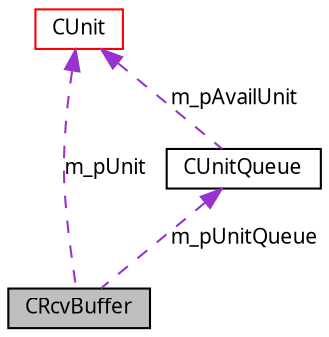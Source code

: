 digraph G
{
  bgcolor="transparent";
  edge [fontname="FreeSans.ttf",fontsize=10,labelfontname="FreeSans.ttf",labelfontsize=10];
  node [fontname="FreeSans.ttf",fontsize=10,shape=record];
  Node1 [label="CRcvBuffer",height=0.2,width=0.4,color="black", fillcolor="grey75", style="filled" fontcolor="black"];
  Node2 -> Node1 [dir=back,color="darkorchid3",fontsize=10,style="dashed",label="m_pUnit",fontname="FreeSans.ttf"];
  Node2 [label="CUnit",height=0.2,width=0.4,color="red",URL="$structCUnit.html"];
  Node3 -> Node1 [dir=back,color="darkorchid3",fontsize=10,style="dashed",label="m_pUnitQueue",fontname="FreeSans.ttf"];
  Node3 [label="CUnitQueue",height=0.2,width=0.4,color="black",URL="$classCUnitQueue.html"];
  Node2 -> Node3 [dir=back,color="darkorchid3",fontsize=10,style="dashed",label="m_pAvailUnit",fontname="FreeSans.ttf"];
}

